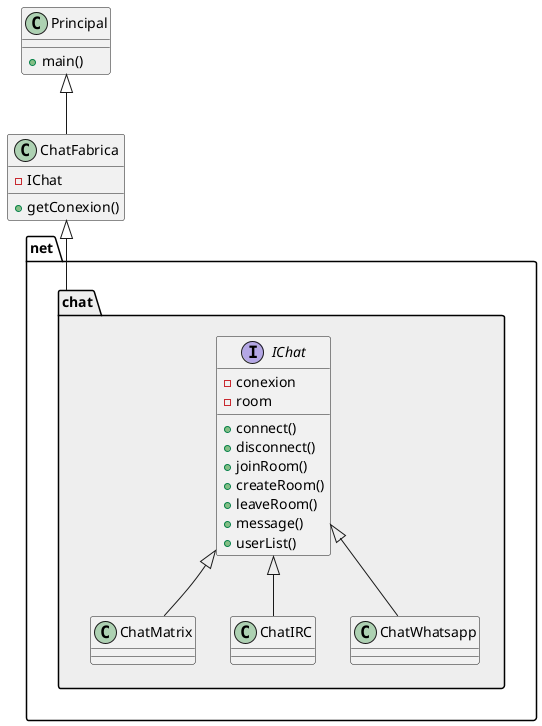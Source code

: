 @startuml

namespace net.chat #EEEEEE {
  interface IChat {
    -conexion
    -room
    +connect()
    +disconnect()
    +joinRoom()
    +createRoom()
    +leaveRoom()
    +message()
    +userList()
  }
  IChat <|-- ChatMatrix
  IChat <|-- ChatIRC
  IChat <|-- ChatWhatsapp
}

class ChatFabrica {
  -IChat
  +getConexion()
}

ChatFabrica <|-- net.chat

class Principal {
  +main()
}

Principal <|-- ChatFabrica

@enduml
